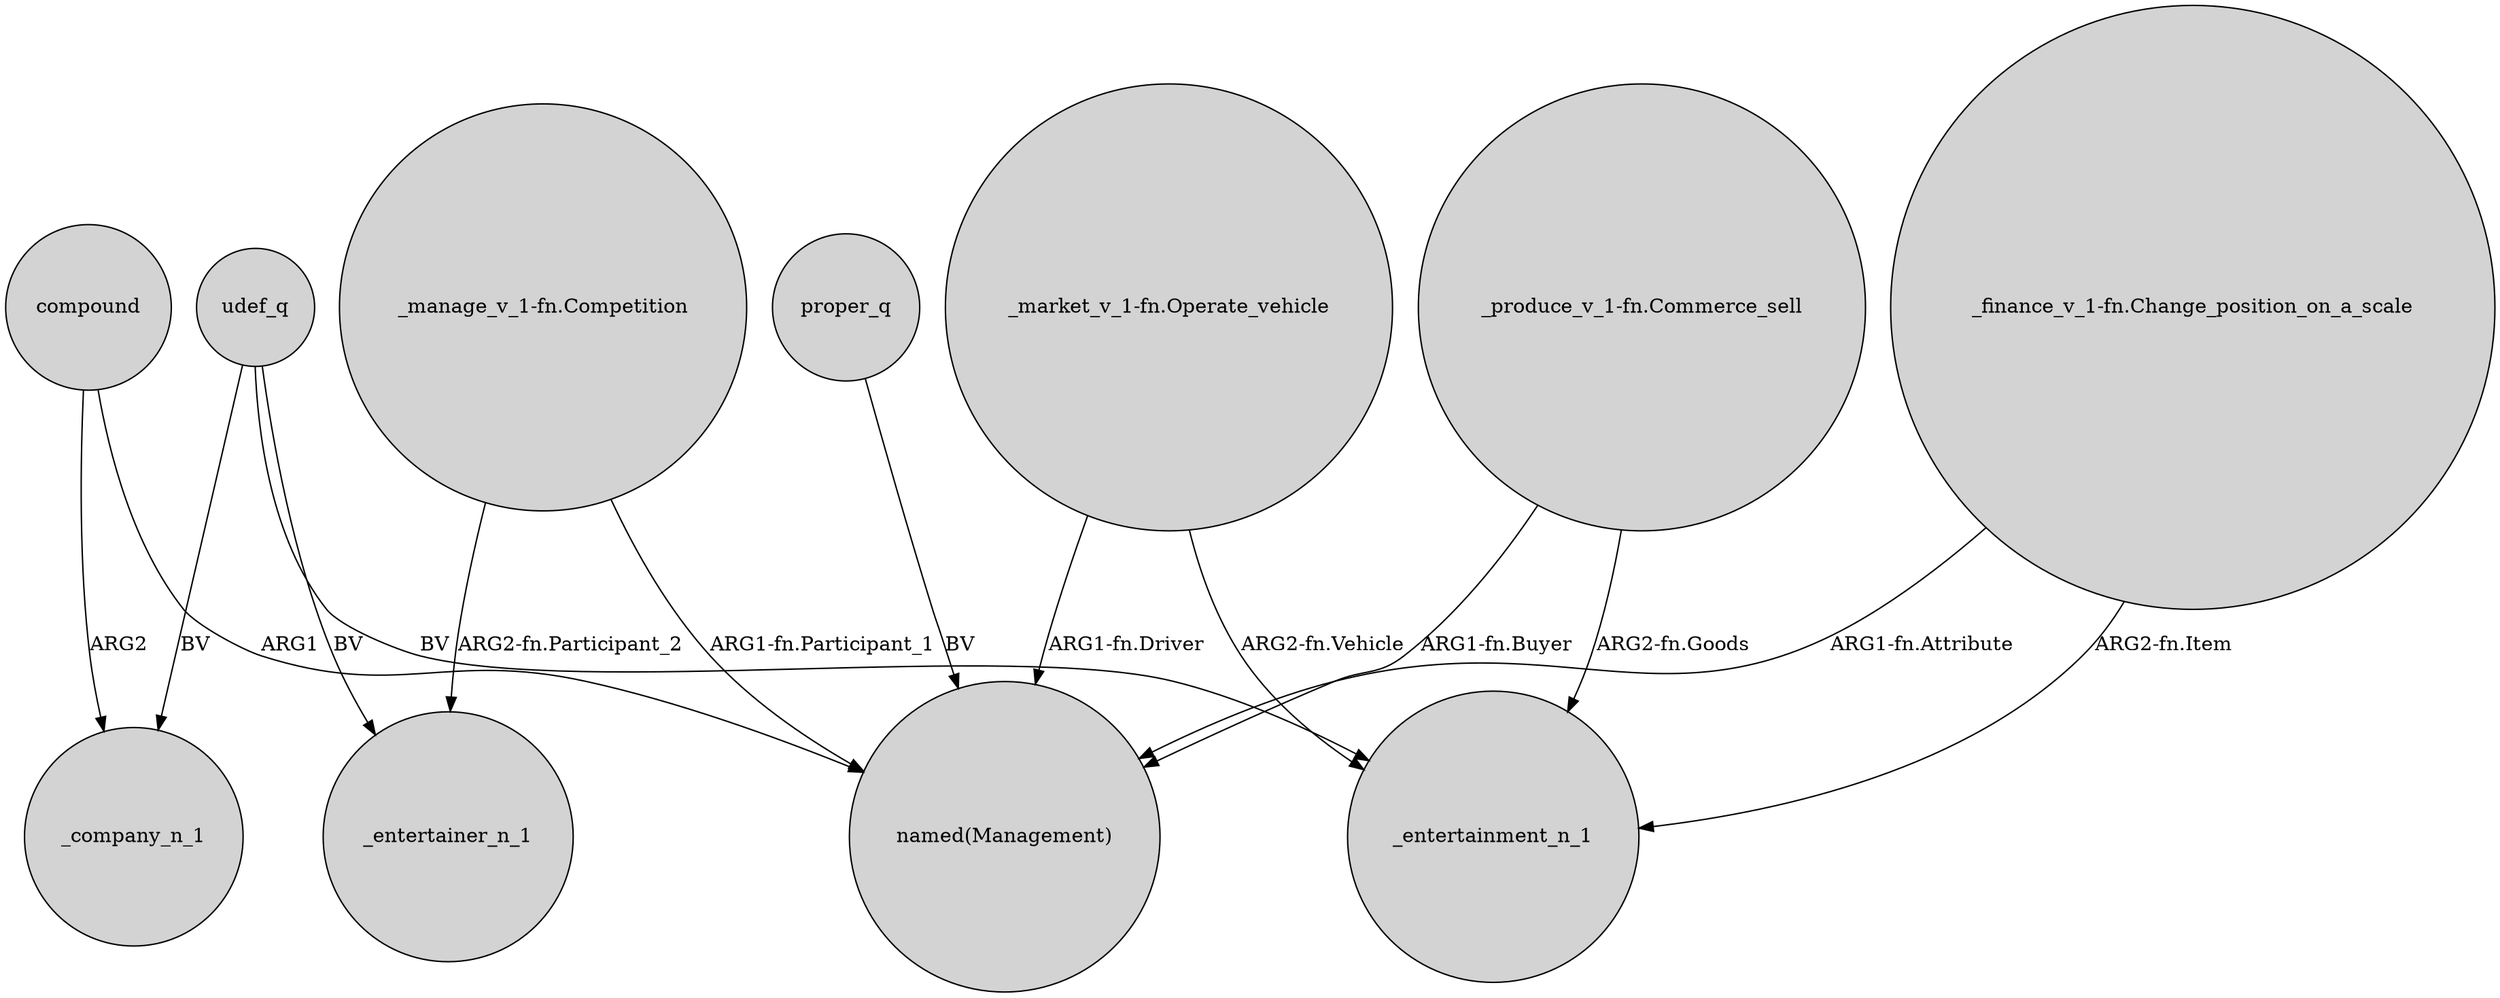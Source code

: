 digraph {
	node [shape=circle style=filled]
	udef_q -> _entertainer_n_1 [label=BV]
	"_finance_v_1-fn.Change_position_on_a_scale" -> _entertainment_n_1 [label="ARG2-fn.Item"]
	proper_q -> "named(Management)" [label=BV]
	"_manage_v_1-fn.Competition" -> _entertainer_n_1 [label="ARG2-fn.Participant_2"]
	"_manage_v_1-fn.Competition" -> "named(Management)" [label="ARG1-fn.Participant_1"]
	"_produce_v_1-fn.Commerce_sell" -> _entertainment_n_1 [label="ARG2-fn.Goods"]
	"_market_v_1-fn.Operate_vehicle" -> _entertainment_n_1 [label="ARG2-fn.Vehicle"]
	udef_q -> _entertainment_n_1 [label=BV]
	compound -> _company_n_1 [label=ARG2]
	udef_q -> _company_n_1 [label=BV]
	compound -> "named(Management)" [label=ARG1]
	"_finance_v_1-fn.Change_position_on_a_scale" -> "named(Management)" [label="ARG1-fn.Attribute"]
	"_market_v_1-fn.Operate_vehicle" -> "named(Management)" [label="ARG1-fn.Driver"]
	"_produce_v_1-fn.Commerce_sell" -> "named(Management)" [label="ARG1-fn.Buyer"]
}

